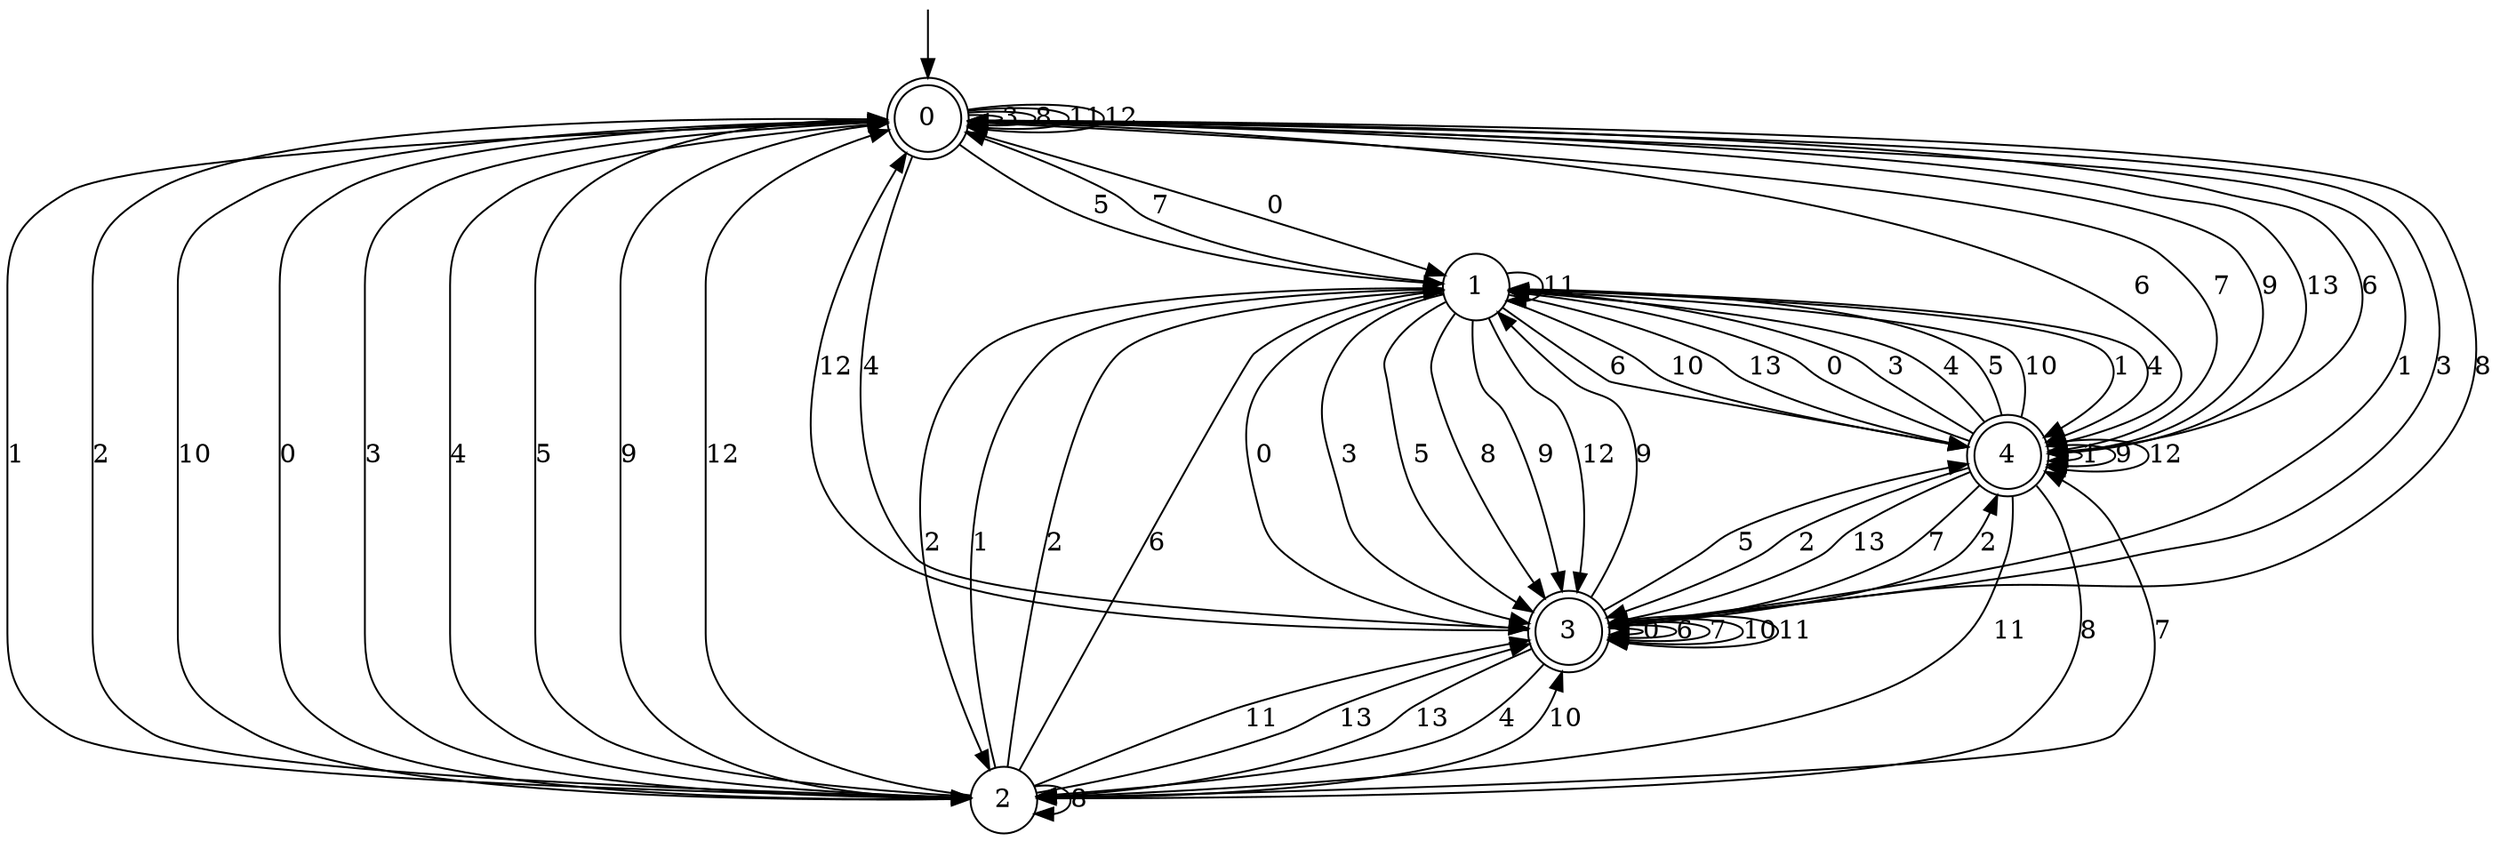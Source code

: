 digraph g {

	s0 [shape="doublecircle" label="0"];
	s1 [shape="circle" label="1"];
	s2 [shape="circle" label="2"];
	s3 [shape="doublecircle" label="3"];
	s4 [shape="doublecircle" label="4"];
	s0 -> s1 [label="0"];
	s0 -> s2 [label="1"];
	s0 -> s2 [label="2"];
	s0 -> s0 [label="3"];
	s0 -> s3 [label="4"];
	s0 -> s1 [label="5"];
	s0 -> s4 [label="6"];
	s0 -> s4 [label="7"];
	s0 -> s0 [label="8"];
	s0 -> s4 [label="9"];
	s0 -> s2 [label="10"];
	s0 -> s0 [label="11"];
	s0 -> s0 [label="12"];
	s0 -> s4 [label="13"];
	s1 -> s3 [label="0"];
	s1 -> s4 [label="1"];
	s1 -> s2 [label="2"];
	s1 -> s3 [label="3"];
	s1 -> s4 [label="4"];
	s1 -> s3 [label="5"];
	s1 -> s4 [label="6"];
	s1 -> s0 [label="7"];
	s1 -> s3 [label="8"];
	s1 -> s3 [label="9"];
	s1 -> s4 [label="10"];
	s1 -> s1 [label="11"];
	s1 -> s3 [label="12"];
	s1 -> s4 [label="13"];
	s2 -> s0 [label="0"];
	s2 -> s1 [label="1"];
	s2 -> s1 [label="2"];
	s2 -> s0 [label="3"];
	s2 -> s0 [label="4"];
	s2 -> s0 [label="5"];
	s2 -> s1 [label="6"];
	s2 -> s4 [label="7"];
	s2 -> s2 [label="8"];
	s2 -> s0 [label="9"];
	s2 -> s3 [label="10"];
	s2 -> s3 [label="11"];
	s2 -> s0 [label="12"];
	s2 -> s3 [label="13"];
	s3 -> s3 [label="0"];
	s3 -> s0 [label="1"];
	s3 -> s4 [label="2"];
	s3 -> s0 [label="3"];
	s3 -> s2 [label="4"];
	s3 -> s4 [label="5"];
	s3 -> s3 [label="6"];
	s3 -> s3 [label="7"];
	s3 -> s0 [label="8"];
	s3 -> s1 [label="9"];
	s3 -> s3 [label="10"];
	s3 -> s3 [label="11"];
	s3 -> s0 [label="12"];
	s3 -> s2 [label="13"];
	s4 -> s1 [label="0"];
	s4 -> s4 [label="1"];
	s4 -> s3 [label="2"];
	s4 -> s1 [label="3"];
	s4 -> s1 [label="4"];
	s4 -> s1 [label="5"];
	s4 -> s0 [label="6"];
	s4 -> s3 [label="7"];
	s4 -> s2 [label="8"];
	s4 -> s4 [label="9"];
	s4 -> s1 [label="10"];
	s4 -> s2 [label="11"];
	s4 -> s4 [label="12"];
	s4 -> s3 [label="13"];

__start0 [label="" shape="none" width="0" height="0"];
__start0 -> s0;

}
